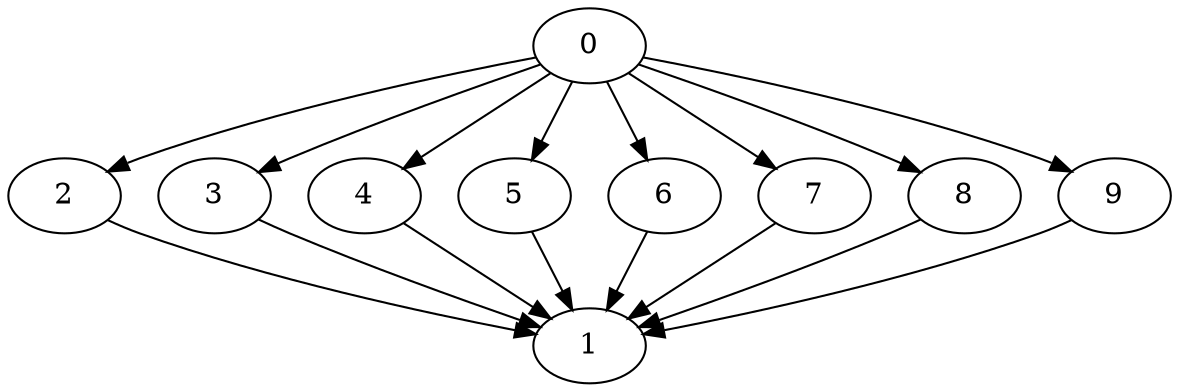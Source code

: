 digraph "output16p_Fork_Join_Nodes_10_CCR_1.01_WeightType_Random.dot" {
		0		[Weight=12,Start=0,Processor=1];
		1		[Weight=7,Start=37,Processor=2];
		2		[Weight=13,Start=12,Processor=1];
		3		[Weight=6,Start=25,Processor=1];
		4		[Weight=13,Start=18,Processor=2];
		5		[Weight=7,Start=14,Processor=3];
		6		[Weight=9,Start=21,Processor=3];
		7		[Weight=9,Start=21,Processor=4];
		8		[Weight=9,Start=16,Processor=5];
		9		[Weight=9,Start=22,Processor=6];
		2 -> 1	[Weight=7];
		3 -> 1	[Weight=3];
		4 -> 1	[Weight=7];
		5 -> 1	[Weight=4];
		6 -> 1	[Weight=6];
		7 -> 1	[Weight=7];
		8 -> 1	[Weight=7];
		9 -> 1	[Weight=4];
		0 -> 2	[Weight=6];
		0 -> 3	[Weight=6];
		0 -> 4	[Weight=6];
		0 -> 5	[Weight=2];
		0 -> 6	[Weight=7];
		0 -> 7	[Weight=9];
		0 -> 8	[Weight=4];
		0 -> 9	[Weight=10];
}